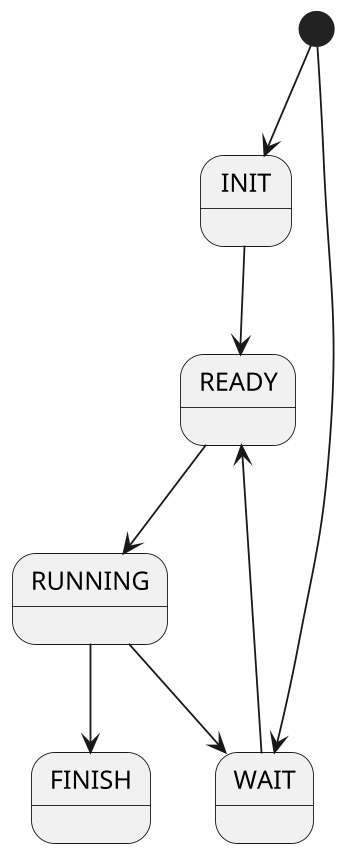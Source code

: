@startuml
'https://plantuml.com/state-diagram

scale 350 width
[*] --> INIT
[*] --> WAIT
INIT --> READY
READY --> RUNNING
WAIT --> READY
RUNNING --> WAIT
RUNNING --> FINISH

@enduml